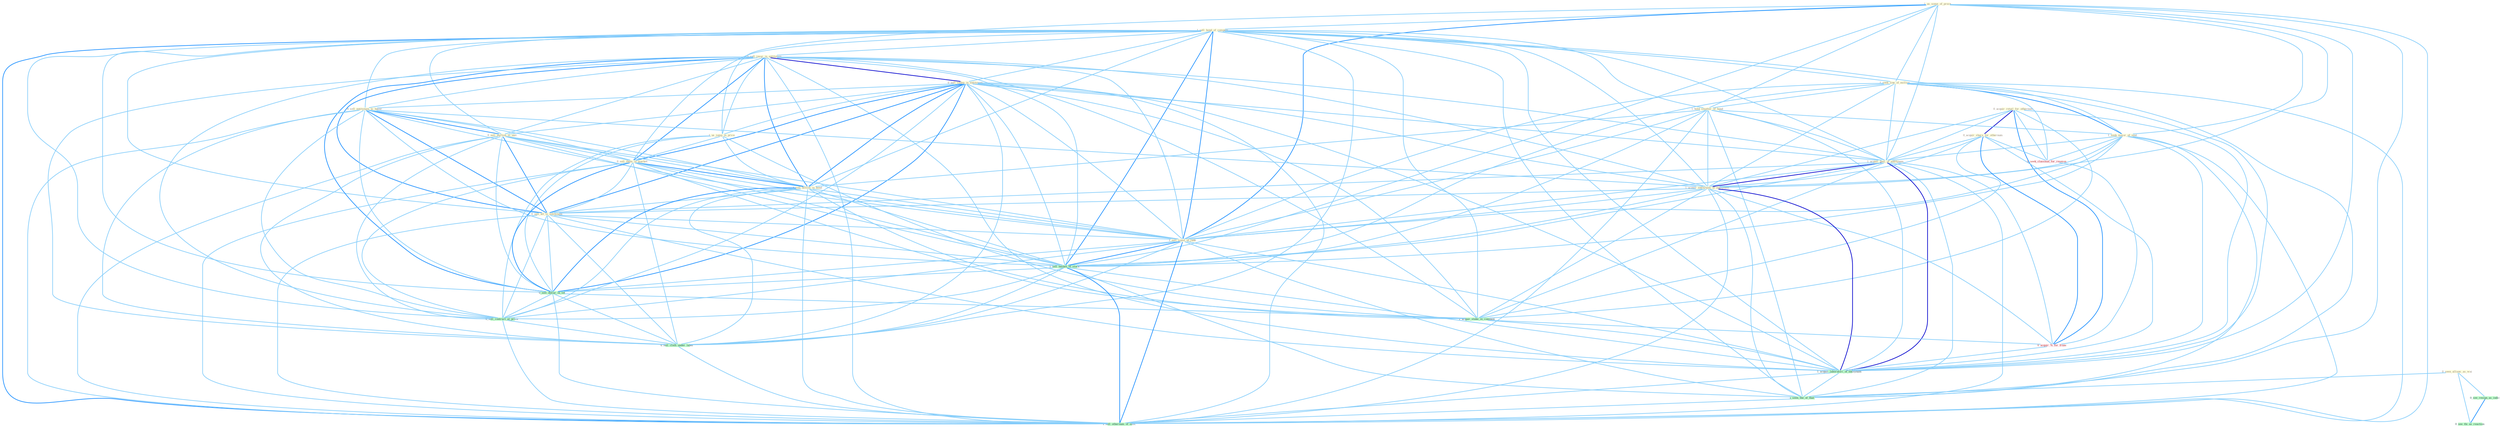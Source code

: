 Graph G{ 
    node
    [shape=polygon,style=filled,width=.5,height=.06,color="#BDFCC9",fixedsize=true,fontsize=4,
    fontcolor="#2f4f4f"];
    {node
    [color="#ffffe0", fontcolor="#8b7d6b"] "0_acquir_retail_for_othernum " "1_us_some_of_proce " "1_sell_bond_of_compani " "0_sell_insur_in_entitynam " "0_sell_sedan_in_entitynam " "0_sell_entitynam_to_buyer " "1_seek_line_of_million " "1_hold_smatter_of_bond " "0_seen_allianc_as_wai " "0_sell_portion_to_unit " "1_seek_major_of_seat " "1_us_jump_in_price " "0_acquir_share_for_othernum " "1_acquir_busi_of_entitynam " "1_acquir_entitynam_of_entitynam " "0_sell_them_in_market " "1_sell_billion_in_bond " "0_sell_all_to_entitynam " "1_sell_some_of_junk "}
{node [color="#fff0f5", fontcolor="#b22222"] "0_seek_classmat_for_reunion " "0_acquir_%_for_franc "}
edge [color="#B0E2FF"];

	"0_acquir_retail_for_othernum " -- "0_acquir_share_for_othernum " [w="3", color="#0000cd" , len=0.6];
	"0_acquir_retail_for_othernum " -- "1_acquir_busi_of_entitynam " [w="1", color="#87cefa" ];
	"0_acquir_retail_for_othernum " -- "1_acquir_entitynam_of_entitynam " [w="1", color="#87cefa" ];
	"0_acquir_retail_for_othernum " -- "0_seek_classmat_for_reunion " [w="1", color="#87cefa" ];
	"0_acquir_retail_for_othernum " -- "1_acquir_stake_in_compani " [w="1", color="#87cefa" ];
	"0_acquir_retail_for_othernum " -- "0_acquir_%_for_franc " [w="2", color="#1e90ff" , len=0.8];
	"0_acquir_retail_for_othernum " -- "1_acquir_laboratori_of_entitynam " [w="1", color="#87cefa" ];
	"1_us_some_of_proce " -- "1_sell_bond_of_compani " [w="1", color="#87cefa" ];
	"1_us_some_of_proce " -- "1_seek_line_of_million " [w="1", color="#87cefa" ];
	"1_us_some_of_proce " -- "1_hold_smatter_of_bond " [w="1", color="#87cefa" ];
	"1_us_some_of_proce " -- "1_seek_major_of_seat " [w="1", color="#87cefa" ];
	"1_us_some_of_proce " -- "1_us_jump_in_price " [w="1", color="#87cefa" ];
	"1_us_some_of_proce " -- "1_acquir_busi_of_entitynam " [w="1", color="#87cefa" ];
	"1_us_some_of_proce " -- "1_acquir_entitynam_of_entitynam " [w="1", color="#87cefa" ];
	"1_us_some_of_proce " -- "1_sell_some_of_junk " [w="2", color="#1e90ff" , len=0.8];
	"1_us_some_of_proce " -- "1_sell_basket_of_stock " [w="1", color="#87cefa" ];
	"1_us_some_of_proce " -- "1_acquir_laboratori_of_entitynam " [w="1", color="#87cefa" ];
	"1_us_some_of_proce " -- "1_seen_the_of_that " [w="1", color="#87cefa" ];
	"1_us_some_of_proce " -- "1_sell_othernum_of_offic " [w="1", color="#87cefa" ];
	"1_sell_bond_of_compani " -- "0_sell_insur_in_entitynam " [w="1", color="#87cefa" ];
	"1_sell_bond_of_compani " -- "0_sell_sedan_in_entitynam " [w="1", color="#87cefa" ];
	"1_sell_bond_of_compani " -- "0_sell_entitynam_to_buyer " [w="1", color="#87cefa" ];
	"1_sell_bond_of_compani " -- "1_seek_line_of_million " [w="1", color="#87cefa" ];
	"1_sell_bond_of_compani " -- "1_hold_smatter_of_bond " [w="1", color="#87cefa" ];
	"1_sell_bond_of_compani " -- "0_sell_portion_to_unit " [w="1", color="#87cefa" ];
	"1_sell_bond_of_compani " -- "1_seek_major_of_seat " [w="1", color="#87cefa" ];
	"1_sell_bond_of_compani " -- "1_acquir_busi_of_entitynam " [w="1", color="#87cefa" ];
	"1_sell_bond_of_compani " -- "1_acquir_entitynam_of_entitynam " [w="1", color="#87cefa" ];
	"1_sell_bond_of_compani " -- "0_sell_them_in_market " [w="1", color="#87cefa" ];
	"1_sell_bond_of_compani " -- "1_sell_billion_in_bond " [w="1", color="#87cefa" ];
	"1_sell_bond_of_compani " -- "0_sell_all_to_entitynam " [w="1", color="#87cefa" ];
	"1_sell_bond_of_compani " -- "1_sell_some_of_junk " [w="2", color="#1e90ff" , len=0.8];
	"1_sell_bond_of_compani " -- "1_sell_basket_of_stock " [w="2", color="#1e90ff" , len=0.8];
	"1_sell_bond_of_compani " -- "0_sell_dollar_in_lot " [w="1", color="#87cefa" ];
	"1_sell_bond_of_compani " -- "1_acquir_stake_in_compani " [w="1", color="#87cefa" ];
	"1_sell_bond_of_compani " -- "0_sell_contract_at_price " [w="1", color="#87cefa" ];
	"1_sell_bond_of_compani " -- "1_acquir_laboratori_of_entitynam " [w="1", color="#87cefa" ];
	"1_sell_bond_of_compani " -- "0_sell_cloth_under_label " [w="1", color="#87cefa" ];
	"1_sell_bond_of_compani " -- "1_seen_the_of_that " [w="1", color="#87cefa" ];
	"1_sell_bond_of_compani " -- "1_sell_othernum_of_offic " [w="2", color="#1e90ff" , len=0.8];
	"0_sell_insur_in_entitynam " -- "0_sell_sedan_in_entitynam " [w="3", color="#0000cd" , len=0.6];
	"0_sell_insur_in_entitynam " -- "0_sell_entitynam_to_buyer " [w="1", color="#87cefa" ];
	"0_sell_insur_in_entitynam " -- "0_sell_portion_to_unit " [w="1", color="#87cefa" ];
	"0_sell_insur_in_entitynam " -- "1_us_jump_in_price " [w="1", color="#87cefa" ];
	"0_sell_insur_in_entitynam " -- "1_acquir_busi_of_entitynam " [w="1", color="#87cefa" ];
	"0_sell_insur_in_entitynam " -- "1_acquir_entitynam_of_entitynam " [w="1", color="#87cefa" ];
	"0_sell_insur_in_entitynam " -- "0_sell_them_in_market " [w="2", color="#1e90ff" , len=0.8];
	"0_sell_insur_in_entitynam " -- "1_sell_billion_in_bond " [w="2", color="#1e90ff" , len=0.8];
	"0_sell_insur_in_entitynam " -- "0_sell_all_to_entitynam " [w="2", color="#1e90ff" , len=0.8];
	"0_sell_insur_in_entitynam " -- "1_sell_some_of_junk " [w="1", color="#87cefa" ];
	"0_sell_insur_in_entitynam " -- "1_sell_basket_of_stock " [w="1", color="#87cefa" ];
	"0_sell_insur_in_entitynam " -- "0_sell_dollar_in_lot " [w="2", color="#1e90ff" , len=0.8];
	"0_sell_insur_in_entitynam " -- "1_acquir_stake_in_compani " [w="1", color="#87cefa" ];
	"0_sell_insur_in_entitynam " -- "0_sell_contract_at_price " [w="1", color="#87cefa" ];
	"0_sell_insur_in_entitynam " -- "1_acquir_laboratori_of_entitynam " [w="1", color="#87cefa" ];
	"0_sell_insur_in_entitynam " -- "0_sell_cloth_under_label " [w="1", color="#87cefa" ];
	"0_sell_insur_in_entitynam " -- "1_sell_othernum_of_offic " [w="1", color="#87cefa" ];
	"0_sell_sedan_in_entitynam " -- "0_sell_entitynam_to_buyer " [w="1", color="#87cefa" ];
	"0_sell_sedan_in_entitynam " -- "0_sell_portion_to_unit " [w="1", color="#87cefa" ];
	"0_sell_sedan_in_entitynam " -- "1_us_jump_in_price " [w="1", color="#87cefa" ];
	"0_sell_sedan_in_entitynam " -- "1_acquir_busi_of_entitynam " [w="1", color="#87cefa" ];
	"0_sell_sedan_in_entitynam " -- "1_acquir_entitynam_of_entitynam " [w="1", color="#87cefa" ];
	"0_sell_sedan_in_entitynam " -- "0_sell_them_in_market " [w="2", color="#1e90ff" , len=0.8];
	"0_sell_sedan_in_entitynam " -- "1_sell_billion_in_bond " [w="2", color="#1e90ff" , len=0.8];
	"0_sell_sedan_in_entitynam " -- "0_sell_all_to_entitynam " [w="2", color="#1e90ff" , len=0.8];
	"0_sell_sedan_in_entitynam " -- "1_sell_some_of_junk " [w="1", color="#87cefa" ];
	"0_sell_sedan_in_entitynam " -- "1_sell_basket_of_stock " [w="1", color="#87cefa" ];
	"0_sell_sedan_in_entitynam " -- "0_sell_dollar_in_lot " [w="2", color="#1e90ff" , len=0.8];
	"0_sell_sedan_in_entitynam " -- "1_acquir_stake_in_compani " [w="1", color="#87cefa" ];
	"0_sell_sedan_in_entitynam " -- "0_sell_contract_at_price " [w="1", color="#87cefa" ];
	"0_sell_sedan_in_entitynam " -- "1_acquir_laboratori_of_entitynam " [w="1", color="#87cefa" ];
	"0_sell_sedan_in_entitynam " -- "0_sell_cloth_under_label " [w="1", color="#87cefa" ];
	"0_sell_sedan_in_entitynam " -- "1_sell_othernum_of_offic " [w="1", color="#87cefa" ];
	"0_sell_entitynam_to_buyer " -- "0_sell_portion_to_unit " [w="2", color="#1e90ff" , len=0.8];
	"0_sell_entitynam_to_buyer " -- "1_acquir_entitynam_of_entitynam " [w="1", color="#87cefa" ];
	"0_sell_entitynam_to_buyer " -- "0_sell_them_in_market " [w="1", color="#87cefa" ];
	"0_sell_entitynam_to_buyer " -- "1_sell_billion_in_bond " [w="1", color="#87cefa" ];
	"0_sell_entitynam_to_buyer " -- "0_sell_all_to_entitynam " [w="2", color="#1e90ff" , len=0.8];
	"0_sell_entitynam_to_buyer " -- "1_sell_some_of_junk " [w="1", color="#87cefa" ];
	"0_sell_entitynam_to_buyer " -- "1_sell_basket_of_stock " [w="1", color="#87cefa" ];
	"0_sell_entitynam_to_buyer " -- "0_sell_dollar_in_lot " [w="1", color="#87cefa" ];
	"0_sell_entitynam_to_buyer " -- "0_sell_contract_at_price " [w="1", color="#87cefa" ];
	"0_sell_entitynam_to_buyer " -- "0_sell_cloth_under_label " [w="1", color="#87cefa" ];
	"0_sell_entitynam_to_buyer " -- "1_sell_othernum_of_offic " [w="1", color="#87cefa" ];
	"1_seek_line_of_million " -- "1_hold_smatter_of_bond " [w="1", color="#87cefa" ];
	"1_seek_line_of_million " -- "1_seek_major_of_seat " [w="2", color="#1e90ff" , len=0.8];
	"1_seek_line_of_million " -- "1_acquir_busi_of_entitynam " [w="1", color="#87cefa" ];
	"1_seek_line_of_million " -- "1_acquir_entitynam_of_entitynam " [w="1", color="#87cefa" ];
	"1_seek_line_of_million " -- "1_sell_some_of_junk " [w="1", color="#87cefa" ];
	"1_seek_line_of_million " -- "0_seek_classmat_for_reunion " [w="1", color="#87cefa" ];
	"1_seek_line_of_million " -- "1_sell_basket_of_stock " [w="1", color="#87cefa" ];
	"1_seek_line_of_million " -- "1_acquir_laboratori_of_entitynam " [w="1", color="#87cefa" ];
	"1_seek_line_of_million " -- "1_seen_the_of_that " [w="1", color="#87cefa" ];
	"1_seek_line_of_million " -- "1_sell_othernum_of_offic " [w="1", color="#87cefa" ];
	"1_hold_smatter_of_bond " -- "1_seek_major_of_seat " [w="1", color="#87cefa" ];
	"1_hold_smatter_of_bond " -- "1_acquir_busi_of_entitynam " [w="1", color="#87cefa" ];
	"1_hold_smatter_of_bond " -- "1_acquir_entitynam_of_entitynam " [w="1", color="#87cefa" ];
	"1_hold_smatter_of_bond " -- "1_sell_billion_in_bond " [w="1", color="#87cefa" ];
	"1_hold_smatter_of_bond " -- "1_sell_some_of_junk " [w="1", color="#87cefa" ];
	"1_hold_smatter_of_bond " -- "1_sell_basket_of_stock " [w="1", color="#87cefa" ];
	"1_hold_smatter_of_bond " -- "1_acquir_laboratori_of_entitynam " [w="1", color="#87cefa" ];
	"1_hold_smatter_of_bond " -- "1_seen_the_of_that " [w="1", color="#87cefa" ];
	"1_hold_smatter_of_bond " -- "1_sell_othernum_of_offic " [w="1", color="#87cefa" ];
	"0_seen_allianc_as_wai " -- "0_see_resign_as_indic " [w="1", color="#87cefa" ];
	"0_seen_allianc_as_wai " -- "1_seen_the_of_that " [w="1", color="#87cefa" ];
	"0_seen_allianc_as_wai " -- "0_see_thi_as_reaction " [w="1", color="#87cefa" ];
	"0_sell_portion_to_unit " -- "0_sell_them_in_market " [w="1", color="#87cefa" ];
	"0_sell_portion_to_unit " -- "1_sell_billion_in_bond " [w="1", color="#87cefa" ];
	"0_sell_portion_to_unit " -- "0_sell_all_to_entitynam " [w="2", color="#1e90ff" , len=0.8];
	"0_sell_portion_to_unit " -- "1_sell_some_of_junk " [w="1", color="#87cefa" ];
	"0_sell_portion_to_unit " -- "1_sell_basket_of_stock " [w="1", color="#87cefa" ];
	"0_sell_portion_to_unit " -- "0_sell_dollar_in_lot " [w="1", color="#87cefa" ];
	"0_sell_portion_to_unit " -- "0_sell_contract_at_price " [w="1", color="#87cefa" ];
	"0_sell_portion_to_unit " -- "0_sell_cloth_under_label " [w="1", color="#87cefa" ];
	"0_sell_portion_to_unit " -- "1_sell_othernum_of_offic " [w="1", color="#87cefa" ];
	"1_seek_major_of_seat " -- "1_acquir_busi_of_entitynam " [w="1", color="#87cefa" ];
	"1_seek_major_of_seat " -- "1_acquir_entitynam_of_entitynam " [w="1", color="#87cefa" ];
	"1_seek_major_of_seat " -- "1_sell_some_of_junk " [w="1", color="#87cefa" ];
	"1_seek_major_of_seat " -- "0_seek_classmat_for_reunion " [w="1", color="#87cefa" ];
	"1_seek_major_of_seat " -- "1_sell_basket_of_stock " [w="1", color="#87cefa" ];
	"1_seek_major_of_seat " -- "1_acquir_laboratori_of_entitynam " [w="1", color="#87cefa" ];
	"1_seek_major_of_seat " -- "1_seen_the_of_that " [w="1", color="#87cefa" ];
	"1_seek_major_of_seat " -- "1_sell_othernum_of_offic " [w="1", color="#87cefa" ];
	"1_us_jump_in_price " -- "0_sell_them_in_market " [w="1", color="#87cefa" ];
	"1_us_jump_in_price " -- "1_sell_billion_in_bond " [w="1", color="#87cefa" ];
	"1_us_jump_in_price " -- "0_sell_dollar_in_lot " [w="1", color="#87cefa" ];
	"1_us_jump_in_price " -- "1_acquir_stake_in_compani " [w="1", color="#87cefa" ];
	"1_us_jump_in_price " -- "0_sell_contract_at_price " [w="1", color="#87cefa" ];
	"0_acquir_share_for_othernum " -- "1_acquir_busi_of_entitynam " [w="1", color="#87cefa" ];
	"0_acquir_share_for_othernum " -- "1_acquir_entitynam_of_entitynam " [w="1", color="#87cefa" ];
	"0_acquir_share_for_othernum " -- "0_seek_classmat_for_reunion " [w="1", color="#87cefa" ];
	"0_acquir_share_for_othernum " -- "1_acquir_stake_in_compani " [w="1", color="#87cefa" ];
	"0_acquir_share_for_othernum " -- "0_acquir_%_for_franc " [w="2", color="#1e90ff" , len=0.8];
	"0_acquir_share_for_othernum " -- "1_acquir_laboratori_of_entitynam " [w="1", color="#87cefa" ];
	"1_acquir_busi_of_entitynam " -- "1_acquir_entitynam_of_entitynam " [w="3", color="#0000cd" , len=0.6];
	"1_acquir_busi_of_entitynam " -- "0_sell_all_to_entitynam " [w="1", color="#87cefa" ];
	"1_acquir_busi_of_entitynam " -- "1_sell_some_of_junk " [w="1", color="#87cefa" ];
	"1_acquir_busi_of_entitynam " -- "1_sell_basket_of_stock " [w="1", color="#87cefa" ];
	"1_acquir_busi_of_entitynam " -- "1_acquir_stake_in_compani " [w="1", color="#87cefa" ];
	"1_acquir_busi_of_entitynam " -- "0_acquir_%_for_franc " [w="1", color="#87cefa" ];
	"1_acquir_busi_of_entitynam " -- "1_acquir_laboratori_of_entitynam " [w="3", color="#0000cd" , len=0.6];
	"1_acquir_busi_of_entitynam " -- "1_seen_the_of_that " [w="1", color="#87cefa" ];
	"1_acquir_busi_of_entitynam " -- "1_sell_othernum_of_offic " [w="1", color="#87cefa" ];
	"1_acquir_entitynam_of_entitynam " -- "0_sell_all_to_entitynam " [w="1", color="#87cefa" ];
	"1_acquir_entitynam_of_entitynam " -- "1_sell_some_of_junk " [w="1", color="#87cefa" ];
	"1_acquir_entitynam_of_entitynam " -- "1_sell_basket_of_stock " [w="1", color="#87cefa" ];
	"1_acquir_entitynam_of_entitynam " -- "1_acquir_stake_in_compani " [w="1", color="#87cefa" ];
	"1_acquir_entitynam_of_entitynam " -- "0_acquir_%_for_franc " [w="1", color="#87cefa" ];
	"1_acquir_entitynam_of_entitynam " -- "1_acquir_laboratori_of_entitynam " [w="3", color="#0000cd" , len=0.6];
	"1_acquir_entitynam_of_entitynam " -- "1_seen_the_of_that " [w="1", color="#87cefa" ];
	"1_acquir_entitynam_of_entitynam " -- "1_sell_othernum_of_offic " [w="1", color="#87cefa" ];
	"0_sell_them_in_market " -- "1_sell_billion_in_bond " [w="2", color="#1e90ff" , len=0.8];
	"0_sell_them_in_market " -- "0_sell_all_to_entitynam " [w="1", color="#87cefa" ];
	"0_sell_them_in_market " -- "1_sell_some_of_junk " [w="1", color="#87cefa" ];
	"0_sell_them_in_market " -- "1_sell_basket_of_stock " [w="1", color="#87cefa" ];
	"0_sell_them_in_market " -- "0_sell_dollar_in_lot " [w="2", color="#1e90ff" , len=0.8];
	"0_sell_them_in_market " -- "1_acquir_stake_in_compani " [w="1", color="#87cefa" ];
	"0_sell_them_in_market " -- "0_sell_contract_at_price " [w="1", color="#87cefa" ];
	"0_sell_them_in_market " -- "0_sell_cloth_under_label " [w="1", color="#87cefa" ];
	"0_sell_them_in_market " -- "1_sell_othernum_of_offic " [w="1", color="#87cefa" ];
	"1_sell_billion_in_bond " -- "0_sell_all_to_entitynam " [w="1", color="#87cefa" ];
	"1_sell_billion_in_bond " -- "1_sell_some_of_junk " [w="1", color="#87cefa" ];
	"1_sell_billion_in_bond " -- "1_sell_basket_of_stock " [w="1", color="#87cefa" ];
	"1_sell_billion_in_bond " -- "0_sell_dollar_in_lot " [w="2", color="#1e90ff" , len=0.8];
	"1_sell_billion_in_bond " -- "1_acquir_stake_in_compani " [w="1", color="#87cefa" ];
	"1_sell_billion_in_bond " -- "0_sell_contract_at_price " [w="1", color="#87cefa" ];
	"1_sell_billion_in_bond " -- "0_sell_cloth_under_label " [w="1", color="#87cefa" ];
	"1_sell_billion_in_bond " -- "1_sell_othernum_of_offic " [w="1", color="#87cefa" ];
	"0_sell_all_to_entitynam " -- "1_sell_some_of_junk " [w="1", color="#87cefa" ];
	"0_sell_all_to_entitynam " -- "1_sell_basket_of_stock " [w="1", color="#87cefa" ];
	"0_sell_all_to_entitynam " -- "0_sell_dollar_in_lot " [w="1", color="#87cefa" ];
	"0_sell_all_to_entitynam " -- "0_sell_contract_at_price " [w="1", color="#87cefa" ];
	"0_sell_all_to_entitynam " -- "1_acquir_laboratori_of_entitynam " [w="1", color="#87cefa" ];
	"0_sell_all_to_entitynam " -- "0_sell_cloth_under_label " [w="1", color="#87cefa" ];
	"0_sell_all_to_entitynam " -- "1_sell_othernum_of_offic " [w="1", color="#87cefa" ];
	"1_sell_some_of_junk " -- "1_sell_basket_of_stock " [w="2", color="#1e90ff" , len=0.8];
	"1_sell_some_of_junk " -- "0_sell_dollar_in_lot " [w="1", color="#87cefa" ];
	"1_sell_some_of_junk " -- "0_sell_contract_at_price " [w="1", color="#87cefa" ];
	"1_sell_some_of_junk " -- "1_acquir_laboratori_of_entitynam " [w="1", color="#87cefa" ];
	"1_sell_some_of_junk " -- "0_sell_cloth_under_label " [w="1", color="#87cefa" ];
	"1_sell_some_of_junk " -- "1_seen_the_of_that " [w="1", color="#87cefa" ];
	"1_sell_some_of_junk " -- "1_sell_othernum_of_offic " [w="2", color="#1e90ff" , len=0.8];
	"0_seek_classmat_for_reunion " -- "0_acquir_%_for_franc " [w="1", color="#87cefa" ];
	"1_sell_basket_of_stock " -- "0_sell_dollar_in_lot " [w="1", color="#87cefa" ];
	"1_sell_basket_of_stock " -- "0_sell_contract_at_price " [w="1", color="#87cefa" ];
	"1_sell_basket_of_stock " -- "1_acquir_laboratori_of_entitynam " [w="1", color="#87cefa" ];
	"1_sell_basket_of_stock " -- "0_sell_cloth_under_label " [w="1", color="#87cefa" ];
	"1_sell_basket_of_stock " -- "1_seen_the_of_that " [w="1", color="#87cefa" ];
	"1_sell_basket_of_stock " -- "1_sell_othernum_of_offic " [w="2", color="#1e90ff" , len=0.8];
	"0_sell_dollar_in_lot " -- "1_acquir_stake_in_compani " [w="1", color="#87cefa" ];
	"0_sell_dollar_in_lot " -- "0_sell_contract_at_price " [w="1", color="#87cefa" ];
	"0_sell_dollar_in_lot " -- "0_sell_cloth_under_label " [w="1", color="#87cefa" ];
	"0_sell_dollar_in_lot " -- "1_sell_othernum_of_offic " [w="1", color="#87cefa" ];
	"0_see_resign_as_indic " -- "0_see_thi_as_reaction " [w="2", color="#1e90ff" , len=0.8];
	"1_acquir_stake_in_compani " -- "0_acquir_%_for_franc " [w="1", color="#87cefa" ];
	"1_acquir_stake_in_compani " -- "1_acquir_laboratori_of_entitynam " [w="1", color="#87cefa" ];
	"0_acquir_%_for_franc " -- "1_acquir_laboratori_of_entitynam " [w="1", color="#87cefa" ];
	"0_sell_contract_at_price " -- "0_sell_cloth_under_label " [w="1", color="#87cefa" ];
	"0_sell_contract_at_price " -- "1_sell_othernum_of_offic " [w="1", color="#87cefa" ];
	"1_acquir_laboratori_of_entitynam " -- "1_seen_the_of_that " [w="1", color="#87cefa" ];
	"1_acquir_laboratori_of_entitynam " -- "1_sell_othernum_of_offic " [w="1", color="#87cefa" ];
	"0_sell_cloth_under_label " -- "1_sell_othernum_of_offic " [w="1", color="#87cefa" ];
	"1_seen_the_of_that " -- "1_sell_othernum_of_offic " [w="1", color="#87cefa" ];
}